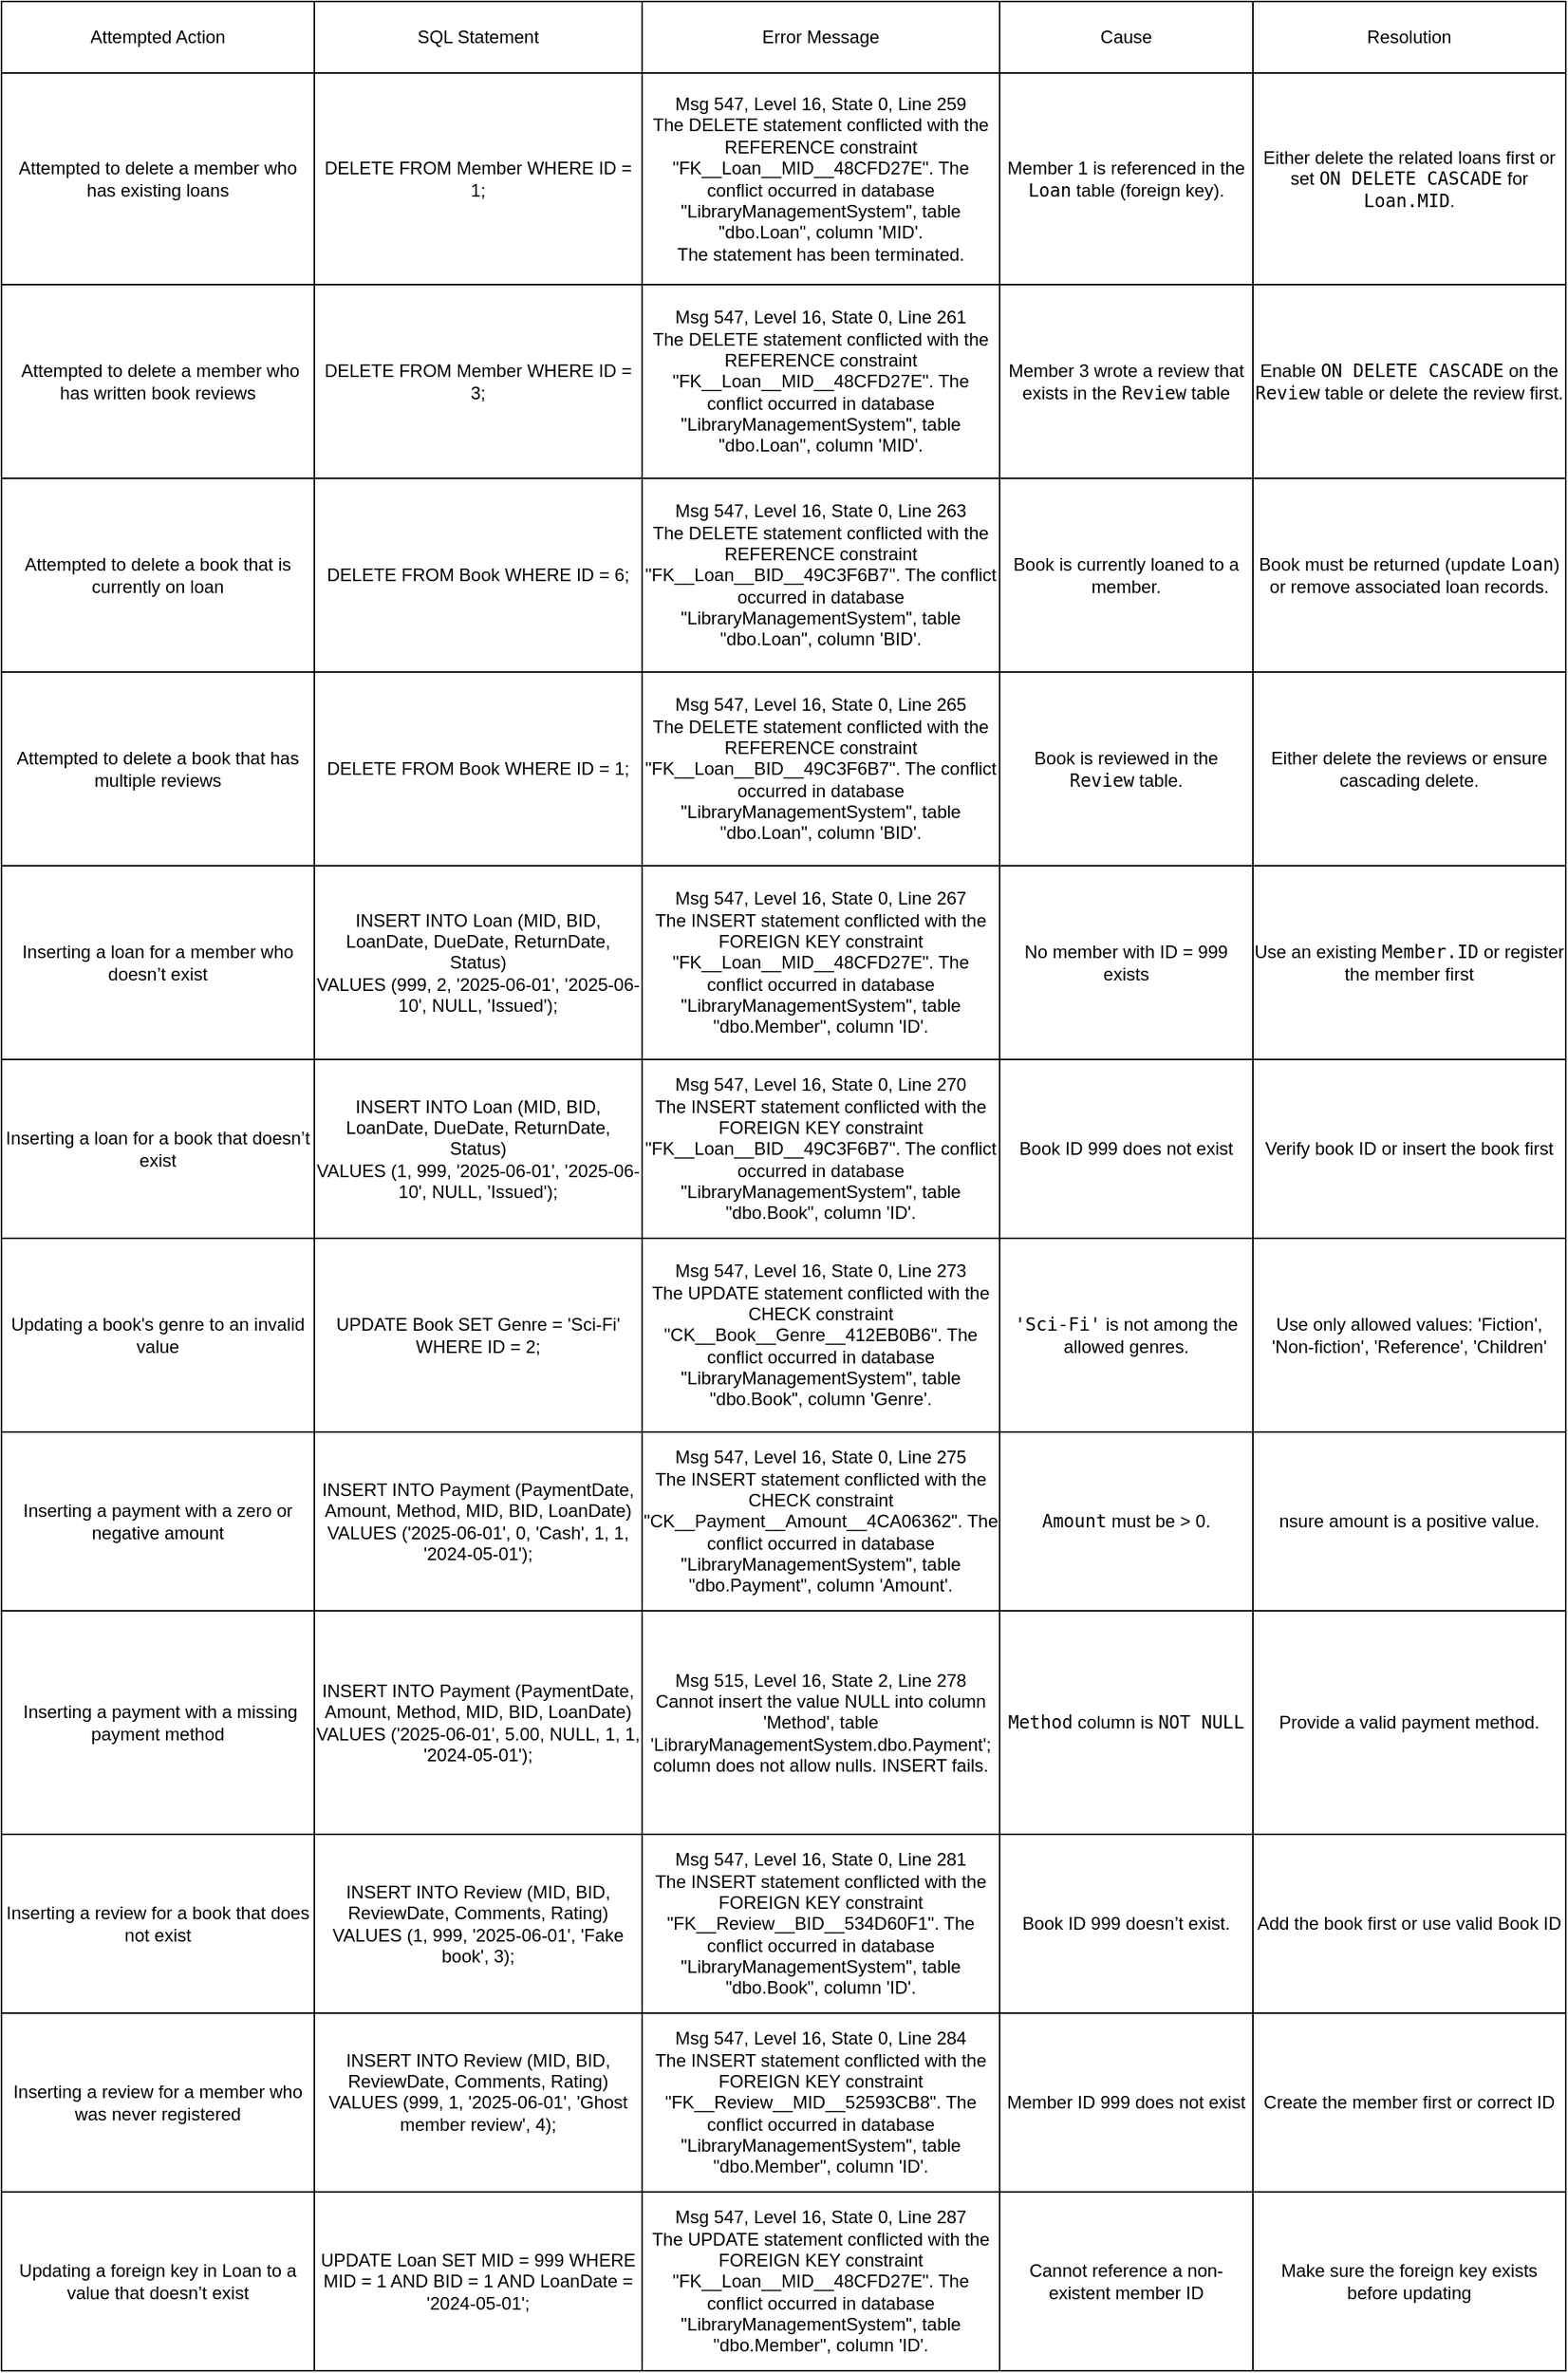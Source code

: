 <mxfile version="27.1.1">
  <diagram name="Page-1" id="ZysijCBExkoPPrbeg61E">
    <mxGraphModel dx="1418" dy="786" grid="1" gridSize="10" guides="1" tooltips="1" connect="1" arrows="1" fold="1" page="1" pageScale="1" pageWidth="850" pageHeight="1100" math="0" shadow="0">
      <root>
        <mxCell id="0" />
        <mxCell id="1" parent="0" />
        <mxCell id="ECOyqSFVC0UCyz7kklvq-1" value="" style="shape=table;startSize=0;container=1;collapsible=0;childLayout=tableLayout;" vertex="1" parent="1">
          <mxGeometry x="40" y="70" width="1050" height="1590" as="geometry" />
        </mxCell>
        <mxCell id="ECOyqSFVC0UCyz7kklvq-2" value="" style="shape=tableRow;horizontal=0;startSize=0;swimlaneHead=0;swimlaneBody=0;strokeColor=inherit;top=0;left=0;bottom=0;right=0;collapsible=0;dropTarget=0;fillColor=none;points=[[0,0.5],[1,0.5]];portConstraint=eastwest;" vertex="1" parent="ECOyqSFVC0UCyz7kklvq-1">
          <mxGeometry width="1050" height="48" as="geometry" />
        </mxCell>
        <mxCell id="ECOyqSFVC0UCyz7kklvq-3" value="&#xa;Attempted Action&#xa;&#xa;" style="shape=partialRectangle;html=1;whiteSpace=wrap;connectable=0;strokeColor=inherit;overflow=hidden;fillColor=none;top=0;left=0;bottom=0;right=0;pointerEvents=1;" vertex="1" parent="ECOyqSFVC0UCyz7kklvq-2">
          <mxGeometry width="210" height="48" as="geometry">
            <mxRectangle width="210" height="48" as="alternateBounds" />
          </mxGeometry>
        </mxCell>
        <mxCell id="ECOyqSFVC0UCyz7kklvq-4" value="&#xa;SQL Statement&#xa;&#xa;" style="shape=partialRectangle;html=1;whiteSpace=wrap;connectable=0;strokeColor=inherit;overflow=hidden;fillColor=none;top=0;left=0;bottom=0;right=0;pointerEvents=1;" vertex="1" parent="ECOyqSFVC0UCyz7kklvq-2">
          <mxGeometry x="210" width="220" height="48" as="geometry">
            <mxRectangle width="220" height="48" as="alternateBounds" />
          </mxGeometry>
        </mxCell>
        <mxCell id="ECOyqSFVC0UCyz7kklvq-5" value="&#xa;Error Message&#xa;&#xa;" style="shape=partialRectangle;html=1;whiteSpace=wrap;connectable=0;strokeColor=inherit;overflow=hidden;fillColor=none;top=0;left=0;bottom=0;right=0;pointerEvents=1;" vertex="1" parent="ECOyqSFVC0UCyz7kklvq-2">
          <mxGeometry x="430" width="240" height="48" as="geometry">
            <mxRectangle width="240" height="48" as="alternateBounds" />
          </mxGeometry>
        </mxCell>
        <mxCell id="ECOyqSFVC0UCyz7kklvq-6" value="&#xa;Cause&#xa;&#xa;" style="shape=partialRectangle;html=1;whiteSpace=wrap;connectable=0;strokeColor=inherit;overflow=hidden;fillColor=none;top=0;left=0;bottom=0;right=0;pointerEvents=1;" vertex="1" parent="ECOyqSFVC0UCyz7kklvq-2">
          <mxGeometry x="670" width="170" height="48" as="geometry">
            <mxRectangle width="170" height="48" as="alternateBounds" />
          </mxGeometry>
        </mxCell>
        <mxCell id="ECOyqSFVC0UCyz7kklvq-7" value="&#xa;Resolution&#xa;&#xa;" style="shape=partialRectangle;html=1;whiteSpace=wrap;connectable=0;strokeColor=inherit;overflow=hidden;fillColor=none;top=0;left=0;bottom=0;right=0;pointerEvents=1;" vertex="1" parent="ECOyqSFVC0UCyz7kklvq-2">
          <mxGeometry x="840" width="210" height="48" as="geometry">
            <mxRectangle width="210" height="48" as="alternateBounds" />
          </mxGeometry>
        </mxCell>
        <mxCell id="ECOyqSFVC0UCyz7kklvq-8" value="" style="shape=tableRow;horizontal=0;startSize=0;swimlaneHead=0;swimlaneBody=0;strokeColor=inherit;top=0;left=0;bottom=0;right=0;collapsible=0;dropTarget=0;fillColor=none;points=[[0,0.5],[1,0.5]];portConstraint=eastwest;" vertex="1" parent="ECOyqSFVC0UCyz7kklvq-1">
          <mxGeometry y="48" width="1050" height="142" as="geometry" />
        </mxCell>
        <mxCell id="ECOyqSFVC0UCyz7kklvq-9" value="Attempted to delete a member who has existing loans" style="shape=partialRectangle;html=1;whiteSpace=wrap;connectable=0;strokeColor=inherit;overflow=hidden;fillColor=none;top=0;left=0;bottom=0;right=0;pointerEvents=1;" vertex="1" parent="ECOyqSFVC0UCyz7kklvq-8">
          <mxGeometry width="210" height="142" as="geometry">
            <mxRectangle width="210" height="142" as="alternateBounds" />
          </mxGeometry>
        </mxCell>
        <mxCell id="ECOyqSFVC0UCyz7kklvq-10" value="DELETE FROM Member WHERE ID = 1;" style="shape=partialRectangle;html=1;whiteSpace=wrap;connectable=0;strokeColor=inherit;overflow=hidden;fillColor=none;top=0;left=0;bottom=0;right=0;pointerEvents=1;" vertex="1" parent="ECOyqSFVC0UCyz7kklvq-8">
          <mxGeometry x="210" width="220" height="142" as="geometry">
            <mxRectangle width="220" height="142" as="alternateBounds" />
          </mxGeometry>
        </mxCell>
        <mxCell id="ECOyqSFVC0UCyz7kklvq-11" value="Msg 547, Level 16, State 0, Line 259&#xa;The DELETE statement conflicted with the REFERENCE constraint &quot;FK__Loan__MID__48CFD27E&quot;. The conflict occurred in database &quot;LibraryManagementSystem&quot;, table &quot;dbo.Loan&quot;, column &#39;MID&#39;.&#xa;The statement has been terminated." style="shape=partialRectangle;html=1;whiteSpace=wrap;connectable=0;strokeColor=inherit;overflow=hidden;fillColor=none;top=0;left=0;bottom=0;right=0;pointerEvents=1;" vertex="1" parent="ECOyqSFVC0UCyz7kklvq-8">
          <mxGeometry x="430" width="240" height="142" as="geometry">
            <mxRectangle width="240" height="142" as="alternateBounds" />
          </mxGeometry>
        </mxCell>
        <mxCell id="ECOyqSFVC0UCyz7kklvq-12" value="Member 1 is referenced in the &lt;code data-end=&quot;634&quot; data-start=&quot;628&quot;&gt;Loan&lt;/code&gt; table (foreign key)." style="shape=partialRectangle;html=1;whiteSpace=wrap;connectable=0;strokeColor=inherit;overflow=hidden;fillColor=none;top=0;left=0;bottom=0;right=0;pointerEvents=1;" vertex="1" parent="ECOyqSFVC0UCyz7kklvq-8">
          <mxGeometry x="670" width="170" height="142" as="geometry">
            <mxRectangle width="170" height="142" as="alternateBounds" />
          </mxGeometry>
        </mxCell>
        <mxCell id="ECOyqSFVC0UCyz7kklvq-13" value="Either delete the related loans first or set &lt;code data-end=&quot;738&quot; data-start=&quot;719&quot;&gt;ON DELETE CASCADE&lt;/code&gt; for &lt;code data-end=&quot;753&quot; data-start=&quot;743&quot;&gt;Loan.MID&lt;/code&gt;." style="shape=partialRectangle;html=1;whiteSpace=wrap;connectable=0;strokeColor=inherit;overflow=hidden;fillColor=none;top=0;left=0;bottom=0;right=0;pointerEvents=1;" vertex="1" parent="ECOyqSFVC0UCyz7kklvq-8">
          <mxGeometry x="840" width="210" height="142" as="geometry">
            <mxRectangle width="210" height="142" as="alternateBounds" />
          </mxGeometry>
        </mxCell>
        <mxCell id="ECOyqSFVC0UCyz7kklvq-14" value="" style="shape=tableRow;horizontal=0;startSize=0;swimlaneHead=0;swimlaneBody=0;strokeColor=inherit;top=0;left=0;bottom=0;right=0;collapsible=0;dropTarget=0;fillColor=none;points=[[0,0.5],[1,0.5]];portConstraint=eastwest;" vertex="1" parent="ECOyqSFVC0UCyz7kklvq-1">
          <mxGeometry y="190" width="1050" height="130" as="geometry" />
        </mxCell>
        <mxCell id="ECOyqSFVC0UCyz7kklvq-15" value="&amp;nbsp;Attempted to delete a member who has written book reviews" style="shape=partialRectangle;html=1;whiteSpace=wrap;connectable=0;strokeColor=inherit;overflow=hidden;fillColor=none;top=0;left=0;bottom=0;right=0;pointerEvents=1;" vertex="1" parent="ECOyqSFVC0UCyz7kklvq-14">
          <mxGeometry width="210" height="130" as="geometry">
            <mxRectangle width="210" height="130" as="alternateBounds" />
          </mxGeometry>
        </mxCell>
        <mxCell id="ECOyqSFVC0UCyz7kklvq-16" value="DELETE FROM Member WHERE ID = 3;" style="shape=partialRectangle;html=1;whiteSpace=wrap;connectable=0;strokeColor=inherit;overflow=hidden;fillColor=none;top=0;left=0;bottom=0;right=0;pointerEvents=1;" vertex="1" parent="ECOyqSFVC0UCyz7kklvq-14">
          <mxGeometry x="210" width="220" height="130" as="geometry">
            <mxRectangle width="220" height="130" as="alternateBounds" />
          </mxGeometry>
        </mxCell>
        <mxCell id="ECOyqSFVC0UCyz7kklvq-17" value="&lt;div&gt;Msg 547, Level 16, State 0, Line 261&lt;/div&gt;&lt;div&gt;The DELETE statement conflicted with the REFERENCE constraint &quot;FK__Loan__MID__48CFD27E&quot;. The conflict occurred in database &quot;LibraryManagementSystem&quot;, table &quot;dbo.Loan&quot;, column &#39;MID&#39;.&lt;/div&gt;" style="shape=partialRectangle;html=1;whiteSpace=wrap;connectable=0;strokeColor=inherit;overflow=hidden;fillColor=none;top=0;left=0;bottom=0;right=0;pointerEvents=1;" vertex="1" parent="ECOyqSFVC0UCyz7kklvq-14">
          <mxGeometry x="430" width="240" height="130" as="geometry">
            <mxRectangle width="240" height="130" as="alternateBounds" />
          </mxGeometry>
        </mxCell>
        <mxCell id="ECOyqSFVC0UCyz7kklvq-18" value="Member 3 wrote a review that exists in the &lt;code data-end=&quot;1134&quot; data-start=&quot;1126&quot;&gt;Review&lt;/code&gt; table" style="shape=partialRectangle;html=1;whiteSpace=wrap;connectable=0;strokeColor=inherit;overflow=hidden;fillColor=none;top=0;left=0;bottom=0;right=0;pointerEvents=1;" vertex="1" parent="ECOyqSFVC0UCyz7kklvq-14">
          <mxGeometry x="670" width="170" height="130" as="geometry">
            <mxRectangle width="170" height="130" as="alternateBounds" />
          </mxGeometry>
        </mxCell>
        <mxCell id="ECOyqSFVC0UCyz7kklvq-19" value="Enable &lt;code data-end=&quot;1186&quot; data-start=&quot;1167&quot;&gt;ON DELETE CASCADE&lt;/code&gt; on the &lt;code data-end=&quot;1202&quot; data-start=&quot;1194&quot;&gt;Review&lt;/code&gt; table or delete the review first." style="shape=partialRectangle;html=1;whiteSpace=wrap;connectable=0;strokeColor=inherit;overflow=hidden;fillColor=none;top=0;left=0;bottom=0;right=0;pointerEvents=1;" vertex="1" parent="ECOyqSFVC0UCyz7kklvq-14">
          <mxGeometry x="840" width="210" height="130" as="geometry">
            <mxRectangle width="210" height="130" as="alternateBounds" />
          </mxGeometry>
        </mxCell>
        <mxCell id="ECOyqSFVC0UCyz7kklvq-20" value="" style="shape=tableRow;horizontal=0;startSize=0;swimlaneHead=0;swimlaneBody=0;strokeColor=inherit;top=0;left=0;bottom=0;right=0;collapsible=0;dropTarget=0;fillColor=none;points=[[0,0.5],[1,0.5]];portConstraint=eastwest;" vertex="1" parent="ECOyqSFVC0UCyz7kklvq-1">
          <mxGeometry y="320" width="1050" height="130" as="geometry" />
        </mxCell>
        <mxCell id="ECOyqSFVC0UCyz7kklvq-21" value="Attempted to delete a book that is currently on loan" style="shape=partialRectangle;html=1;whiteSpace=wrap;connectable=0;strokeColor=inherit;overflow=hidden;fillColor=none;top=0;left=0;bottom=0;right=0;pointerEvents=1;" vertex="1" parent="ECOyqSFVC0UCyz7kklvq-20">
          <mxGeometry width="210" height="130" as="geometry">
            <mxRectangle width="210" height="130" as="alternateBounds" />
          </mxGeometry>
        </mxCell>
        <mxCell id="ECOyqSFVC0UCyz7kklvq-22" value="DELETE FROM Book WHERE ID = 6;" style="shape=partialRectangle;html=1;whiteSpace=wrap;connectable=0;strokeColor=inherit;overflow=hidden;fillColor=none;top=0;left=0;bottom=0;right=0;pointerEvents=1;" vertex="1" parent="ECOyqSFVC0UCyz7kklvq-20">
          <mxGeometry x="210" width="220" height="130" as="geometry">
            <mxRectangle width="220" height="130" as="alternateBounds" />
          </mxGeometry>
        </mxCell>
        <mxCell id="ECOyqSFVC0UCyz7kklvq-23" value="&lt;div&gt;Msg 547, Level 16, State 0, Line 263&lt;/div&gt;&lt;div&gt;The DELETE statement conflicted with the REFERENCE constraint &quot;FK__Loan__BID__49C3F6B7&quot;. The conflict occurred in database &quot;LibraryManagementSystem&quot;, table &quot;dbo.Loan&quot;, column &#39;BID&#39;.&lt;/div&gt;" style="shape=partialRectangle;html=1;whiteSpace=wrap;connectable=0;strokeColor=inherit;overflow=hidden;fillColor=none;top=0;left=0;bottom=0;right=0;pointerEvents=1;" vertex="1" parent="ECOyqSFVC0UCyz7kklvq-20">
          <mxGeometry x="430" width="240" height="130" as="geometry">
            <mxRectangle width="240" height="130" as="alternateBounds" />
          </mxGeometry>
        </mxCell>
        <mxCell id="ECOyqSFVC0UCyz7kklvq-24" value="Book is currently loaned to a member." style="shape=partialRectangle;html=1;whiteSpace=wrap;connectable=0;strokeColor=inherit;overflow=hidden;fillColor=none;top=0;left=0;bottom=0;right=0;pointerEvents=1;" vertex="1" parent="ECOyqSFVC0UCyz7kklvq-20">
          <mxGeometry x="670" width="170" height="130" as="geometry">
            <mxRectangle width="170" height="130" as="alternateBounds" />
          </mxGeometry>
        </mxCell>
        <mxCell id="ECOyqSFVC0UCyz7kklvq-25" value="Book must be returned (update &lt;code data-end=&quot;1646&quot; data-start=&quot;1640&quot;&gt;Loan&lt;/code&gt;) or remove associated loan records." style="shape=partialRectangle;html=1;whiteSpace=wrap;connectable=0;strokeColor=inherit;overflow=hidden;fillColor=none;top=0;left=0;bottom=0;right=0;pointerEvents=1;" vertex="1" parent="ECOyqSFVC0UCyz7kklvq-20">
          <mxGeometry x="840" width="210" height="130" as="geometry">
            <mxRectangle width="210" height="130" as="alternateBounds" />
          </mxGeometry>
        </mxCell>
        <mxCell id="ECOyqSFVC0UCyz7kklvq-26" value="" style="shape=tableRow;horizontal=0;startSize=0;swimlaneHead=0;swimlaneBody=0;strokeColor=inherit;top=0;left=0;bottom=0;right=0;collapsible=0;dropTarget=0;fillColor=none;points=[[0,0.5],[1,0.5]];portConstraint=eastwest;" vertex="1" parent="ECOyqSFVC0UCyz7kklvq-1">
          <mxGeometry y="450" width="1050" height="130" as="geometry" />
        </mxCell>
        <mxCell id="ECOyqSFVC0UCyz7kklvq-27" value="Attempted to delete a book that has multiple reviews" style="shape=partialRectangle;html=1;whiteSpace=wrap;connectable=0;strokeColor=inherit;overflow=hidden;fillColor=none;top=0;left=0;bottom=0;right=0;pointerEvents=1;" vertex="1" parent="ECOyqSFVC0UCyz7kklvq-26">
          <mxGeometry width="210" height="130" as="geometry">
            <mxRectangle width="210" height="130" as="alternateBounds" />
          </mxGeometry>
        </mxCell>
        <mxCell id="ECOyqSFVC0UCyz7kklvq-28" value="DELETE FROM Book WHERE ID = 1;" style="shape=partialRectangle;html=1;whiteSpace=wrap;connectable=0;strokeColor=inherit;overflow=hidden;fillColor=none;top=0;left=0;bottom=0;right=0;pointerEvents=1;" vertex="1" parent="ECOyqSFVC0UCyz7kklvq-26">
          <mxGeometry x="210" width="220" height="130" as="geometry">
            <mxRectangle width="220" height="130" as="alternateBounds" />
          </mxGeometry>
        </mxCell>
        <mxCell id="ECOyqSFVC0UCyz7kklvq-29" value="Msg 547, Level 16, State 0, Line 265&#xa;The DELETE statement conflicted with the REFERENCE constraint &quot;FK__Loan__BID__49C3F6B7&quot;. The conflict occurred in database &quot;LibraryManagementSystem&quot;, table &quot;dbo.Loan&quot;, column &#39;BID&#39;." style="shape=partialRectangle;html=1;whiteSpace=wrap;connectable=0;strokeColor=inherit;overflow=hidden;fillColor=none;top=0;left=0;bottom=0;right=0;pointerEvents=1;" vertex="1" parent="ECOyqSFVC0UCyz7kklvq-26">
          <mxGeometry x="430" width="240" height="130" as="geometry">
            <mxRectangle width="240" height="130" as="alternateBounds" />
          </mxGeometry>
        </mxCell>
        <mxCell id="ECOyqSFVC0UCyz7kklvq-30" value="Book is reviewed in the &lt;code data-end=&quot;2034&quot; data-start=&quot;2026&quot;&gt;Review&lt;/code&gt; table." style="shape=partialRectangle;html=1;whiteSpace=wrap;connectable=0;strokeColor=inherit;overflow=hidden;fillColor=none;top=0;left=0;bottom=0;right=0;pointerEvents=1;" vertex="1" parent="ECOyqSFVC0UCyz7kklvq-26">
          <mxGeometry x="670" width="170" height="130" as="geometry">
            <mxRectangle width="170" height="130" as="alternateBounds" />
          </mxGeometry>
        </mxCell>
        <mxCell id="ECOyqSFVC0UCyz7kklvq-31" value="Either delete the reviews or ensure cascading delete." style="shape=partialRectangle;html=1;whiteSpace=wrap;connectable=0;strokeColor=inherit;overflow=hidden;fillColor=none;top=0;left=0;bottom=0;right=0;pointerEvents=1;" vertex="1" parent="ECOyqSFVC0UCyz7kklvq-26">
          <mxGeometry x="840" width="210" height="130" as="geometry">
            <mxRectangle width="210" height="130" as="alternateBounds" />
          </mxGeometry>
        </mxCell>
        <mxCell id="ECOyqSFVC0UCyz7kklvq-32" value="" style="shape=tableRow;horizontal=0;startSize=0;swimlaneHead=0;swimlaneBody=0;strokeColor=inherit;top=0;left=0;bottom=0;right=0;collapsible=0;dropTarget=0;fillColor=none;points=[[0,0.5],[1,0.5]];portConstraint=eastwest;" vertex="1" parent="ECOyqSFVC0UCyz7kklvq-1">
          <mxGeometry y="580" width="1050" height="130" as="geometry" />
        </mxCell>
        <mxCell id="ECOyqSFVC0UCyz7kklvq-33" value="Inserting a loan for a member who doesn’t exist" style="shape=partialRectangle;html=1;whiteSpace=wrap;connectable=0;strokeColor=inherit;overflow=hidden;fillColor=none;top=0;left=0;bottom=0;right=0;pointerEvents=1;" vertex="1" parent="ECOyqSFVC0UCyz7kklvq-32">
          <mxGeometry width="210" height="130" as="geometry">
            <mxRectangle width="210" height="130" as="alternateBounds" />
          </mxGeometry>
        </mxCell>
        <mxCell id="ECOyqSFVC0UCyz7kklvq-34" value="&lt;div&gt;INSERT INTO Loan (MID, BID, LoanDate, DueDate, ReturnDate, Status)&lt;/div&gt;&lt;div&gt;VALUES (999, 2, &#39;2025-06-01&#39;, &#39;2025-06-10&#39;, NULL, &#39;Issued&#39;);&lt;/div&gt;" style="shape=partialRectangle;html=1;whiteSpace=wrap;connectable=0;strokeColor=inherit;overflow=hidden;fillColor=none;top=0;left=0;bottom=0;right=0;pointerEvents=1;" vertex="1" parent="ECOyqSFVC0UCyz7kklvq-32">
          <mxGeometry x="210" width="220" height="130" as="geometry">
            <mxRectangle width="220" height="130" as="alternateBounds" />
          </mxGeometry>
        </mxCell>
        <mxCell id="ECOyqSFVC0UCyz7kklvq-35" value="&lt;div&gt;Msg 547, Level 16, State 0, Line 267&lt;/div&gt;&lt;div&gt;The INSERT statement conflicted with the FOREIGN KEY constraint &quot;FK__Loan__MID__48CFD27E&quot;. The conflict occurred in database &quot;LibraryManagementSystem&quot;, table &quot;dbo.Member&quot;, column &#39;ID&#39;.&lt;/div&gt;" style="shape=partialRectangle;html=1;whiteSpace=wrap;connectable=0;strokeColor=inherit;overflow=hidden;fillColor=none;top=0;left=0;bottom=0;right=0;pointerEvents=1;" vertex="1" parent="ECOyqSFVC0UCyz7kklvq-32">
          <mxGeometry x="430" width="240" height="130" as="geometry">
            <mxRectangle width="240" height="130" as="alternateBounds" />
          </mxGeometry>
        </mxCell>
        <mxCell id="ECOyqSFVC0UCyz7kklvq-36" value="No member with ID = 999 exists" style="shape=partialRectangle;html=1;whiteSpace=wrap;connectable=0;strokeColor=inherit;overflow=hidden;fillColor=none;top=0;left=0;bottom=0;right=0;pointerEvents=1;" vertex="1" parent="ECOyqSFVC0UCyz7kklvq-32">
          <mxGeometry x="670" width="170" height="130" as="geometry">
            <mxRectangle width="170" height="130" as="alternateBounds" />
          </mxGeometry>
        </mxCell>
        <mxCell id="ECOyqSFVC0UCyz7kklvq-37" value="Use an existing &lt;code data-end=&quot;2566&quot; data-start=&quot;2555&quot;&gt;Member.ID&lt;/code&gt; or register the member first" style="shape=partialRectangle;html=1;whiteSpace=wrap;connectable=0;strokeColor=inherit;overflow=hidden;fillColor=none;top=0;left=0;bottom=0;right=0;pointerEvents=1;" vertex="1" parent="ECOyqSFVC0UCyz7kklvq-32">
          <mxGeometry x="840" width="210" height="130" as="geometry">
            <mxRectangle width="210" height="130" as="alternateBounds" />
          </mxGeometry>
        </mxCell>
        <mxCell id="ECOyqSFVC0UCyz7kklvq-38" value="" style="shape=tableRow;horizontal=0;startSize=0;swimlaneHead=0;swimlaneBody=0;strokeColor=inherit;top=0;left=0;bottom=0;right=0;collapsible=0;dropTarget=0;fillColor=none;points=[[0,0.5],[1,0.5]];portConstraint=eastwest;" vertex="1" parent="ECOyqSFVC0UCyz7kklvq-1">
          <mxGeometry y="710" width="1050" height="120" as="geometry" />
        </mxCell>
        <mxCell id="ECOyqSFVC0UCyz7kklvq-39" value="Inserting a loan for a book that doesn’t exist" style="shape=partialRectangle;html=1;whiteSpace=wrap;connectable=0;strokeColor=inherit;overflow=hidden;fillColor=none;top=0;left=0;bottom=0;right=0;pointerEvents=1;" vertex="1" parent="ECOyqSFVC0UCyz7kklvq-38">
          <mxGeometry width="210" height="120" as="geometry">
            <mxRectangle width="210" height="120" as="alternateBounds" />
          </mxGeometry>
        </mxCell>
        <mxCell id="ECOyqSFVC0UCyz7kklvq-40" value="&lt;div&gt;INSERT INTO Loan (MID, BID, LoanDate, DueDate, ReturnDate, Status)&lt;/div&gt;&lt;div&gt;VALUES (1, 999, &#39;2025-06-01&#39;, &#39;2025-06-10&#39;, NULL, &#39;Issued&#39;);&lt;/div&gt;" style="shape=partialRectangle;html=1;whiteSpace=wrap;connectable=0;strokeColor=inherit;overflow=hidden;fillColor=none;top=0;left=0;bottom=0;right=0;pointerEvents=1;" vertex="1" parent="ECOyqSFVC0UCyz7kklvq-38">
          <mxGeometry x="210" width="220" height="120" as="geometry">
            <mxRectangle width="220" height="120" as="alternateBounds" />
          </mxGeometry>
        </mxCell>
        <mxCell id="ECOyqSFVC0UCyz7kklvq-41" value="&lt;div&gt;Msg 547, Level 16, State 0, Line 270&lt;/div&gt;&lt;div&gt;The INSERT statement conflicted with the FOREIGN KEY constraint &quot;FK__Loan__BID__49C3F6B7&quot;. The conflict occurred in database &quot;LibraryManagementSystem&quot;, table &quot;dbo.Book&quot;, column &#39;ID&#39;.&lt;/div&gt;" style="shape=partialRectangle;html=1;whiteSpace=wrap;connectable=0;strokeColor=inherit;overflow=hidden;fillColor=none;top=0;left=0;bottom=0;right=0;pointerEvents=1;" vertex="1" parent="ECOyqSFVC0UCyz7kklvq-38">
          <mxGeometry x="430" width="240" height="120" as="geometry">
            <mxRectangle width="240" height="120" as="alternateBounds" />
          </mxGeometry>
        </mxCell>
        <mxCell id="ECOyqSFVC0UCyz7kklvq-42" value="Book ID 999 does not exist" style="shape=partialRectangle;html=1;whiteSpace=wrap;connectable=0;strokeColor=inherit;overflow=hidden;fillColor=none;top=0;left=0;bottom=0;right=0;pointerEvents=1;" vertex="1" parent="ECOyqSFVC0UCyz7kklvq-38">
          <mxGeometry x="670" width="170" height="120" as="geometry">
            <mxRectangle width="170" height="120" as="alternateBounds" />
          </mxGeometry>
        </mxCell>
        <mxCell id="ECOyqSFVC0UCyz7kklvq-43" value="Verify book ID or insert the book first" style="shape=partialRectangle;html=1;whiteSpace=wrap;connectable=0;strokeColor=inherit;overflow=hidden;fillColor=none;top=0;left=0;bottom=0;right=0;pointerEvents=1;" vertex="1" parent="ECOyqSFVC0UCyz7kklvq-38">
          <mxGeometry x="840" width="210" height="120" as="geometry">
            <mxRectangle width="210" height="120" as="alternateBounds" />
          </mxGeometry>
        </mxCell>
        <mxCell id="ECOyqSFVC0UCyz7kklvq-44" value="" style="shape=tableRow;horizontal=0;startSize=0;swimlaneHead=0;swimlaneBody=0;strokeColor=inherit;top=0;left=0;bottom=0;right=0;collapsible=0;dropTarget=0;fillColor=none;points=[[0,0.5],[1,0.5]];portConstraint=eastwest;" vertex="1" parent="ECOyqSFVC0UCyz7kklvq-1">
          <mxGeometry y="830" width="1050" height="130" as="geometry" />
        </mxCell>
        <mxCell id="ECOyqSFVC0UCyz7kklvq-45" value="Updating a book&#39;s genre to an invalid value" style="shape=partialRectangle;html=1;whiteSpace=wrap;connectable=0;strokeColor=inherit;overflow=hidden;fillColor=none;top=0;left=0;bottom=0;right=0;pointerEvents=1;" vertex="1" parent="ECOyqSFVC0UCyz7kklvq-44">
          <mxGeometry width="210" height="130" as="geometry">
            <mxRectangle width="210" height="130" as="alternateBounds" />
          </mxGeometry>
        </mxCell>
        <mxCell id="ECOyqSFVC0UCyz7kklvq-46" value="&lt;div&gt;UPDATE Book SET Genre = &#39;Sci-Fi&#39; WHERE ID = 2;&lt;/div&gt;" style="shape=partialRectangle;html=1;whiteSpace=wrap;connectable=0;strokeColor=inherit;overflow=hidden;fillColor=none;top=0;left=0;bottom=0;right=0;pointerEvents=1;" vertex="1" parent="ECOyqSFVC0UCyz7kklvq-44">
          <mxGeometry x="210" width="220" height="130" as="geometry">
            <mxRectangle width="220" height="130" as="alternateBounds" />
          </mxGeometry>
        </mxCell>
        <mxCell id="ECOyqSFVC0UCyz7kklvq-47" value="Msg 547, Level 16, State 0, Line 273&#xa;The UPDATE statement conflicted with the CHECK constraint &quot;CK__Book__Genre__412EB0B6&quot;. The conflict occurred in database &quot;LibraryManagementSystem&quot;, table &quot;dbo.Book&quot;, column &#39;Genre&#39;." style="shape=partialRectangle;html=1;whiteSpace=wrap;connectable=0;strokeColor=inherit;overflow=hidden;fillColor=none;top=0;left=0;bottom=0;right=0;pointerEvents=1;" vertex="1" parent="ECOyqSFVC0UCyz7kklvq-44">
          <mxGeometry x="430" width="240" height="130" as="geometry">
            <mxRectangle width="240" height="130" as="alternateBounds" />
          </mxGeometry>
        </mxCell>
        <mxCell id="ECOyqSFVC0UCyz7kklvq-48" value="&lt;code data-end=&quot;3352&quot; data-start=&quot;3342&quot;&gt;&#39;Sci-Fi&#39;&lt;/code&gt; is not among the allowed genres." style="shape=partialRectangle;html=1;whiteSpace=wrap;connectable=0;strokeColor=inherit;overflow=hidden;fillColor=none;top=0;left=0;bottom=0;right=0;pointerEvents=1;" vertex="1" parent="ECOyqSFVC0UCyz7kklvq-44">
          <mxGeometry x="670" width="170" height="130" as="geometry">
            <mxRectangle width="170" height="130" as="alternateBounds" />
          </mxGeometry>
        </mxCell>
        <mxCell id="ECOyqSFVC0UCyz7kklvq-49" value="Use only allowed values: &#39;Fiction&#39;, &#39;Non-fiction&#39;, &#39;Reference&#39;, &#39;Children&#39;" style="shape=partialRectangle;html=1;whiteSpace=wrap;connectable=0;strokeColor=inherit;overflow=hidden;fillColor=none;top=0;left=0;bottom=0;right=0;pointerEvents=1;" vertex="1" parent="ECOyqSFVC0UCyz7kklvq-44">
          <mxGeometry x="840" width="210" height="130" as="geometry">
            <mxRectangle width="210" height="130" as="alternateBounds" />
          </mxGeometry>
        </mxCell>
        <mxCell id="ECOyqSFVC0UCyz7kklvq-50" value="" style="shape=tableRow;horizontal=0;startSize=0;swimlaneHead=0;swimlaneBody=0;strokeColor=inherit;top=0;left=0;bottom=0;right=0;collapsible=0;dropTarget=0;fillColor=none;points=[[0,0.5],[1,0.5]];portConstraint=eastwest;" vertex="1" parent="ECOyqSFVC0UCyz7kklvq-1">
          <mxGeometry y="960" width="1050" height="120" as="geometry" />
        </mxCell>
        <mxCell id="ECOyqSFVC0UCyz7kklvq-51" value="Inserting a payment with a zero or negative amount" style="shape=partialRectangle;html=1;whiteSpace=wrap;connectable=0;strokeColor=inherit;overflow=hidden;fillColor=none;top=0;left=0;bottom=0;right=0;pointerEvents=1;" vertex="1" parent="ECOyqSFVC0UCyz7kklvq-50">
          <mxGeometry width="210" height="120" as="geometry">
            <mxRectangle width="210" height="120" as="alternateBounds" />
          </mxGeometry>
        </mxCell>
        <mxCell id="ECOyqSFVC0UCyz7kklvq-52" value="&lt;div&gt;INSERT INTO Payment (PaymentDate, Amount, Method, MID, BID, LoanDate)&lt;/div&gt;&lt;div&gt;VALUES (&#39;2025-06-01&#39;, 0, &#39;Cash&#39;, 1, 1, &#39;2024-05-01&#39;);&lt;/div&gt;" style="shape=partialRectangle;html=1;whiteSpace=wrap;connectable=0;strokeColor=inherit;overflow=hidden;fillColor=none;top=0;left=0;bottom=0;right=0;pointerEvents=1;" vertex="1" parent="ECOyqSFVC0UCyz7kklvq-50">
          <mxGeometry x="210" width="220" height="120" as="geometry">
            <mxRectangle width="220" height="120" as="alternateBounds" />
          </mxGeometry>
        </mxCell>
        <mxCell id="ECOyqSFVC0UCyz7kklvq-53" value="&lt;div&gt;Msg 547, Level 16, State 0, Line 275&lt;/div&gt;&lt;div&gt;The INSERT statement conflicted with the CHECK constraint &quot;CK__Payment__Amount__4CA06362&quot;. The conflict occurred in database &quot;LibraryManagementSystem&quot;, table &quot;dbo.Payment&quot;, column &#39;Amount&#39;.&lt;/div&gt;" style="shape=partialRectangle;html=1;whiteSpace=wrap;connectable=0;strokeColor=inherit;overflow=hidden;fillColor=none;top=0;left=0;bottom=0;right=0;pointerEvents=1;" vertex="1" parent="ECOyqSFVC0UCyz7kklvq-50">
          <mxGeometry x="430" width="240" height="120" as="geometry">
            <mxRectangle width="240" height="120" as="alternateBounds" />
          </mxGeometry>
        </mxCell>
        <mxCell id="ECOyqSFVC0UCyz7kklvq-54" value="&lt;code data-end=&quot;3862&quot; data-start=&quot;3854&quot;&gt;Amount&lt;/code&gt; must be &amp;gt; 0." style="shape=partialRectangle;html=1;whiteSpace=wrap;connectable=0;strokeColor=inherit;overflow=hidden;fillColor=none;top=0;left=0;bottom=0;right=0;pointerEvents=1;" vertex="1" parent="ECOyqSFVC0UCyz7kklvq-50">
          <mxGeometry x="670" width="170" height="120" as="geometry">
            <mxRectangle width="170" height="120" as="alternateBounds" />
          </mxGeometry>
        </mxCell>
        <mxCell id="ECOyqSFVC0UCyz7kklvq-55" value="nsure amount is a positive value." style="shape=partialRectangle;html=1;whiteSpace=wrap;connectable=0;strokeColor=inherit;overflow=hidden;fillColor=none;top=0;left=0;bottom=0;right=0;pointerEvents=1;" vertex="1" parent="ECOyqSFVC0UCyz7kklvq-50">
          <mxGeometry x="840" width="210" height="120" as="geometry">
            <mxRectangle width="210" height="120" as="alternateBounds" />
          </mxGeometry>
        </mxCell>
        <mxCell id="ECOyqSFVC0UCyz7kklvq-56" value="" style="shape=tableRow;horizontal=0;startSize=0;swimlaneHead=0;swimlaneBody=0;strokeColor=inherit;top=0;left=0;bottom=0;right=0;collapsible=0;dropTarget=0;fillColor=none;points=[[0,0.5],[1,0.5]];portConstraint=eastwest;" vertex="1" parent="ECOyqSFVC0UCyz7kklvq-1">
          <mxGeometry y="1080" width="1050" height="150" as="geometry" />
        </mxCell>
        <mxCell id="ECOyqSFVC0UCyz7kklvq-57" value="&amp;nbsp;Inserting a payment with a missing payment method" style="shape=partialRectangle;html=1;whiteSpace=wrap;connectable=0;strokeColor=inherit;overflow=hidden;fillColor=none;top=0;left=0;bottom=0;right=0;pointerEvents=1;" vertex="1" parent="ECOyqSFVC0UCyz7kklvq-56">
          <mxGeometry width="210" height="150" as="geometry">
            <mxRectangle width="210" height="150" as="alternateBounds" />
          </mxGeometry>
        </mxCell>
        <mxCell id="ECOyqSFVC0UCyz7kklvq-58" value="&lt;div&gt;INSERT INTO Payment (PaymentDate, Amount, Method, MID, BID, LoanDate)&lt;/div&gt;&lt;div&gt;VALUES (&#39;2025-06-01&#39;, 5.00, NULL, 1, 1, &#39;2024-05-01&#39;);&lt;/div&gt;" style="shape=partialRectangle;html=1;whiteSpace=wrap;connectable=0;strokeColor=inherit;overflow=hidden;fillColor=none;top=0;left=0;bottom=0;right=0;pointerEvents=1;" vertex="1" parent="ECOyqSFVC0UCyz7kklvq-56">
          <mxGeometry x="210" width="220" height="150" as="geometry">
            <mxRectangle width="220" height="150" as="alternateBounds" />
          </mxGeometry>
        </mxCell>
        <mxCell id="ECOyqSFVC0UCyz7kklvq-59" value="&lt;div&gt;Msg 515, Level 16, State 2, Line 278&lt;/div&gt;&lt;div&gt;Cannot insert the value NULL into column &#39;Method&#39;, table &#39;LibraryManagementSystem.dbo.Payment&#39;; column does not allow nulls. INSERT fails.&lt;/div&gt;" style="shape=partialRectangle;html=1;whiteSpace=wrap;connectable=0;strokeColor=inherit;overflow=hidden;fillColor=none;top=0;left=0;bottom=0;right=0;pointerEvents=1;" vertex="1" parent="ECOyqSFVC0UCyz7kklvq-56">
          <mxGeometry x="430" width="240" height="150" as="geometry">
            <mxRectangle width="240" height="150" as="alternateBounds" />
          </mxGeometry>
        </mxCell>
        <mxCell id="ECOyqSFVC0UCyz7kklvq-60" value="&lt;code data-end=&quot;4327&quot; data-start=&quot;4319&quot;&gt;Method&lt;/code&gt; column is &lt;code data-end=&quot;4348&quot; data-start=&quot;4338&quot;&gt;NOT NULL&lt;/code&gt;" style="shape=partialRectangle;html=1;whiteSpace=wrap;connectable=0;strokeColor=inherit;overflow=hidden;fillColor=none;top=0;left=0;bottom=0;right=0;pointerEvents=1;" vertex="1" parent="ECOyqSFVC0UCyz7kklvq-56">
          <mxGeometry x="670" width="170" height="150" as="geometry">
            <mxRectangle width="170" height="150" as="alternateBounds" />
          </mxGeometry>
        </mxCell>
        <mxCell id="ECOyqSFVC0UCyz7kklvq-61" value="Provide a valid payment method." style="shape=partialRectangle;html=1;whiteSpace=wrap;connectable=0;strokeColor=inherit;overflow=hidden;fillColor=none;top=0;left=0;bottom=0;right=0;pointerEvents=1;" vertex="1" parent="ECOyqSFVC0UCyz7kklvq-56">
          <mxGeometry x="840" width="210" height="150" as="geometry">
            <mxRectangle width="210" height="150" as="alternateBounds" />
          </mxGeometry>
        </mxCell>
        <mxCell id="ECOyqSFVC0UCyz7kklvq-62" value="" style="shape=tableRow;horizontal=0;startSize=0;swimlaneHead=0;swimlaneBody=0;strokeColor=inherit;top=0;left=0;bottom=0;right=0;collapsible=0;dropTarget=0;fillColor=none;points=[[0,0.5],[1,0.5]];portConstraint=eastwest;" vertex="1" parent="ECOyqSFVC0UCyz7kklvq-1">
          <mxGeometry y="1230" width="1050" height="120" as="geometry" />
        </mxCell>
        <mxCell id="ECOyqSFVC0UCyz7kklvq-63" value="Inserting a review for a book that does not exist" style="shape=partialRectangle;html=1;whiteSpace=wrap;connectable=0;strokeColor=inherit;overflow=hidden;fillColor=none;top=0;left=0;bottom=0;right=0;pointerEvents=1;" vertex="1" parent="ECOyqSFVC0UCyz7kklvq-62">
          <mxGeometry width="210" height="120" as="geometry">
            <mxRectangle width="210" height="120" as="alternateBounds" />
          </mxGeometry>
        </mxCell>
        <mxCell id="ECOyqSFVC0UCyz7kklvq-64" value="&lt;div&gt;INSERT INTO Review (MID, BID, ReviewDate, Comments, Rating)&lt;/div&gt;&lt;div&gt;VALUES (1, 999, &#39;2025-06-01&#39;, &#39;Fake book&#39;, 3);&lt;/div&gt;" style="shape=partialRectangle;html=1;whiteSpace=wrap;connectable=0;strokeColor=inherit;overflow=hidden;fillColor=none;top=0;left=0;bottom=0;right=0;pointerEvents=1;" vertex="1" parent="ECOyqSFVC0UCyz7kklvq-62">
          <mxGeometry x="210" width="220" height="120" as="geometry">
            <mxRectangle width="220" height="120" as="alternateBounds" />
          </mxGeometry>
        </mxCell>
        <mxCell id="ECOyqSFVC0UCyz7kklvq-65" value="&lt;div&gt;Msg 547, Level 16, State 0, Line 281&lt;/div&gt;&lt;div&gt;The INSERT statement conflicted with the FOREIGN KEY constraint &quot;FK__Review__BID__534D60F1&quot;. The conflict occurred in database &quot;LibraryManagementSystem&quot;, table &quot;dbo.Book&quot;, column &#39;ID&#39;.&lt;/div&gt;" style="shape=partialRectangle;html=1;whiteSpace=wrap;connectable=0;strokeColor=inherit;overflow=hidden;fillColor=none;top=0;left=0;bottom=0;right=0;pointerEvents=1;" vertex="1" parent="ECOyqSFVC0UCyz7kklvq-62">
          <mxGeometry x="430" width="240" height="120" as="geometry">
            <mxRectangle width="240" height="120" as="alternateBounds" />
          </mxGeometry>
        </mxCell>
        <mxCell id="ECOyqSFVC0UCyz7kklvq-66" value="Book ID 999 doesn’t exist." style="shape=partialRectangle;html=1;whiteSpace=wrap;connectable=0;strokeColor=inherit;overflow=hidden;fillColor=none;top=0;left=0;bottom=0;right=0;pointerEvents=1;" vertex="1" parent="ECOyqSFVC0UCyz7kklvq-62">
          <mxGeometry x="670" width="170" height="120" as="geometry">
            <mxRectangle width="170" height="120" as="alternateBounds" />
          </mxGeometry>
        </mxCell>
        <mxCell id="ECOyqSFVC0UCyz7kklvq-67" value="Add the book first or use valid Book ID" style="shape=partialRectangle;html=1;whiteSpace=wrap;connectable=0;strokeColor=inherit;overflow=hidden;fillColor=none;top=0;left=0;bottom=0;right=0;pointerEvents=1;" vertex="1" parent="ECOyqSFVC0UCyz7kklvq-62">
          <mxGeometry x="840" width="210" height="120" as="geometry">
            <mxRectangle width="210" height="120" as="alternateBounds" />
          </mxGeometry>
        </mxCell>
        <mxCell id="ECOyqSFVC0UCyz7kklvq-68" value="" style="shape=tableRow;horizontal=0;startSize=0;swimlaneHead=0;swimlaneBody=0;strokeColor=inherit;top=0;left=0;bottom=0;right=0;collapsible=0;dropTarget=0;fillColor=none;points=[[0,0.5],[1,0.5]];portConstraint=eastwest;" vertex="1" parent="ECOyqSFVC0UCyz7kklvq-1">
          <mxGeometry y="1350" width="1050" height="120" as="geometry" />
        </mxCell>
        <mxCell id="ECOyqSFVC0UCyz7kklvq-69" value="Inserting a review for a member who was never registered" style="shape=partialRectangle;html=1;whiteSpace=wrap;connectable=0;strokeColor=inherit;overflow=hidden;fillColor=none;top=0;left=0;bottom=0;right=0;pointerEvents=1;" vertex="1" parent="ECOyqSFVC0UCyz7kklvq-68">
          <mxGeometry width="210" height="120" as="geometry">
            <mxRectangle width="210" height="120" as="alternateBounds" />
          </mxGeometry>
        </mxCell>
        <mxCell id="ECOyqSFVC0UCyz7kklvq-70" value="&lt;div&gt;INSERT INTO Review (MID, BID, ReviewDate, Comments, Rating)&lt;/div&gt;&lt;div&gt;VALUES (999, 1, &#39;2025-06-01&#39;, &#39;Ghost member review&#39;, 4);&lt;/div&gt;&lt;div&gt;&lt;br&gt;&lt;/div&gt;" style="shape=partialRectangle;html=1;whiteSpace=wrap;connectable=0;strokeColor=inherit;overflow=hidden;fillColor=none;top=0;left=0;bottom=0;right=0;pointerEvents=1;" vertex="1" parent="ECOyqSFVC0UCyz7kklvq-68">
          <mxGeometry x="210" width="220" height="120" as="geometry">
            <mxRectangle width="220" height="120" as="alternateBounds" />
          </mxGeometry>
        </mxCell>
        <mxCell id="ECOyqSFVC0UCyz7kklvq-71" value="&lt;div&gt;Msg 547, Level 16, State 0, Line 284&lt;/div&gt;&lt;div&gt;The INSERT statement conflicted with the FOREIGN KEY constraint &quot;FK__Review__MID__52593CB8&quot;. The conflict occurred in database &quot;LibraryManagementSystem&quot;, table &quot;dbo.Member&quot;, column &#39;ID&#39;.&lt;/div&gt;" style="shape=partialRectangle;html=1;whiteSpace=wrap;connectable=0;strokeColor=inherit;overflow=hidden;fillColor=none;top=0;left=0;bottom=0;right=0;pointerEvents=1;" vertex="1" parent="ECOyqSFVC0UCyz7kklvq-68">
          <mxGeometry x="430" width="240" height="120" as="geometry">
            <mxRectangle width="240" height="120" as="alternateBounds" />
          </mxGeometry>
        </mxCell>
        <mxCell id="ECOyqSFVC0UCyz7kklvq-72" value="Member ID 999 does not exist" style="shape=partialRectangle;html=1;whiteSpace=wrap;connectable=0;strokeColor=inherit;overflow=hidden;fillColor=none;top=0;left=0;bottom=0;right=0;pointerEvents=1;" vertex="1" parent="ECOyqSFVC0UCyz7kklvq-68">
          <mxGeometry x="670" width="170" height="120" as="geometry">
            <mxRectangle width="170" height="120" as="alternateBounds" />
          </mxGeometry>
        </mxCell>
        <mxCell id="ECOyqSFVC0UCyz7kklvq-73" value="Create the member first or correct ID" style="shape=partialRectangle;html=1;whiteSpace=wrap;connectable=0;strokeColor=inherit;overflow=hidden;fillColor=none;top=0;left=0;bottom=0;right=0;pointerEvents=1;" vertex="1" parent="ECOyqSFVC0UCyz7kklvq-68">
          <mxGeometry x="840" width="210" height="120" as="geometry">
            <mxRectangle width="210" height="120" as="alternateBounds" />
          </mxGeometry>
        </mxCell>
        <mxCell id="ECOyqSFVC0UCyz7kklvq-74" style="shape=tableRow;horizontal=0;startSize=0;swimlaneHead=0;swimlaneBody=0;strokeColor=inherit;top=0;left=0;bottom=0;right=0;collapsible=0;dropTarget=0;fillColor=none;points=[[0,0.5],[1,0.5]];portConstraint=eastwest;" vertex="1" parent="ECOyqSFVC0UCyz7kklvq-1">
          <mxGeometry y="1470" width="1050" height="120" as="geometry" />
        </mxCell>
        <mxCell id="ECOyqSFVC0UCyz7kklvq-75" value="Updating a foreign key in Loan to a value that doesn’t exist" style="shape=partialRectangle;html=1;whiteSpace=wrap;connectable=0;strokeColor=inherit;overflow=hidden;fillColor=none;top=0;left=0;bottom=0;right=0;pointerEvents=1;" vertex="1" parent="ECOyqSFVC0UCyz7kklvq-74">
          <mxGeometry width="210" height="120" as="geometry">
            <mxRectangle width="210" height="120" as="alternateBounds" />
          </mxGeometry>
        </mxCell>
        <mxCell id="ECOyqSFVC0UCyz7kklvq-76" value="UPDATE Loan SET MID = 999 WHERE MID = 1 AND BID = 1 AND LoanDate = &#39;2024-05-01&#39;;" style="shape=partialRectangle;html=1;whiteSpace=wrap;connectable=0;strokeColor=inherit;overflow=hidden;fillColor=none;top=0;left=0;bottom=0;right=0;pointerEvents=1;" vertex="1" parent="ECOyqSFVC0UCyz7kklvq-74">
          <mxGeometry x="210" width="220" height="120" as="geometry">
            <mxRectangle width="220" height="120" as="alternateBounds" />
          </mxGeometry>
        </mxCell>
        <mxCell id="ECOyqSFVC0UCyz7kklvq-77" value="&lt;div&gt;Msg 547, Level 16, State 0, Line 287&lt;/div&gt;&lt;div&gt;The UPDATE statement conflicted with the FOREIGN KEY constraint &quot;FK__Loan__MID__48CFD27E&quot;. The conflict occurred in database &quot;LibraryManagementSystem&quot;, table &quot;dbo.Member&quot;, column &#39;ID&#39;.&lt;/div&gt;" style="shape=partialRectangle;html=1;whiteSpace=wrap;connectable=0;strokeColor=inherit;overflow=hidden;fillColor=none;top=0;left=0;bottom=0;right=0;pointerEvents=1;" vertex="1" parent="ECOyqSFVC0UCyz7kklvq-74">
          <mxGeometry x="430" width="240" height="120" as="geometry">
            <mxRectangle width="240" height="120" as="alternateBounds" />
          </mxGeometry>
        </mxCell>
        <mxCell id="ECOyqSFVC0UCyz7kklvq-78" value="Cannot reference a non-existent member ID" style="shape=partialRectangle;html=1;whiteSpace=wrap;connectable=0;strokeColor=inherit;overflow=hidden;fillColor=none;top=0;left=0;bottom=0;right=0;pointerEvents=1;" vertex="1" parent="ECOyqSFVC0UCyz7kklvq-74">
          <mxGeometry x="670" width="170" height="120" as="geometry">
            <mxRectangle width="170" height="120" as="alternateBounds" />
          </mxGeometry>
        </mxCell>
        <mxCell id="ECOyqSFVC0UCyz7kklvq-79" value="Make sure the foreign key exists before updating" style="shape=partialRectangle;html=1;whiteSpace=wrap;connectable=0;strokeColor=inherit;overflow=hidden;fillColor=none;top=0;left=0;bottom=0;right=0;pointerEvents=1;" vertex="1" parent="ECOyqSFVC0UCyz7kklvq-74">
          <mxGeometry x="840" width="210" height="120" as="geometry">
            <mxRectangle width="210" height="120" as="alternateBounds" />
          </mxGeometry>
        </mxCell>
      </root>
    </mxGraphModel>
  </diagram>
</mxfile>
